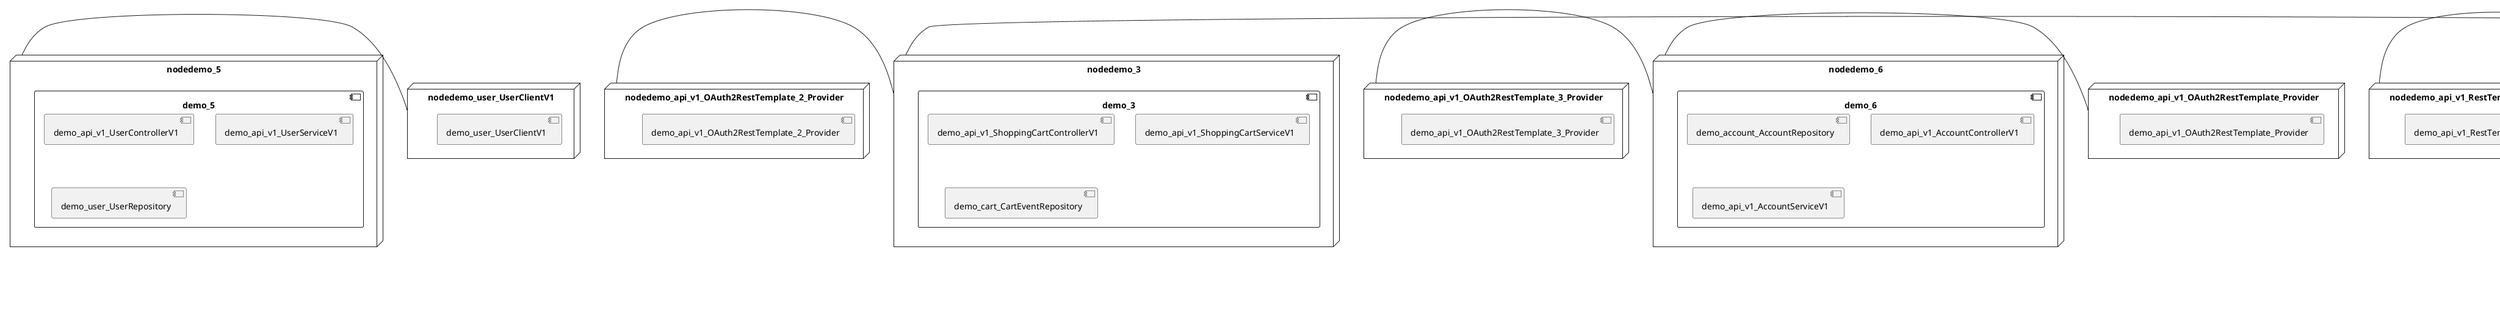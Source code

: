 @startuml
skinparam fixCircleLabelOverlapping true
skinparam componentStyle uml2
node nodedemo {
component demo {
[DatabaseInitializer] [[kbastani-spring-cloud-event-sourcing-example.system#_ST7Jp2iHEe-GSs1iSW0-0g]]
[demo_api_v1_OrderControllerV1] [[kbastani-spring-cloud-event-sourcing-example.system#_ST7Jp2iHEe-GSs1iSW0-0g]]
[demo_api_v1_OrderServiceV1] [[kbastani-spring-cloud-event-sourcing-example.system#_ST7Jp2iHEe-GSs1iSW0-0g]]
[demo_config_DatabaseInitializer] [[kbastani-spring-cloud-event-sourcing-example.system#_ST7Jp2iHEe-GSs1iSW0-0g]]
[demo_invoice_InvoiceRepository] [[kbastani-spring-cloud-event-sourcing-example.system#_ST7Jp2iHEe-GSs1iSW0-0g]]
[demo_order_OrderEventRepository] [[kbastani-spring-cloud-event-sourcing-example.system#_ST7Jp2iHEe-GSs1iSW0-0g]]
[demo_order_OrderRepository] [[kbastani-spring-cloud-event-sourcing-example.system#_ST7Jp2iHEe-GSs1iSW0-0g]]
}
}
node nodedemo_2 {
component demo_2 {
[demo_UserController] [[kbastani-spring-cloud-event-sourcing-example.system#_ST7Jp2iHEe-GSs1iSW0-0g]]
[demo_UserRepository] [[kbastani-spring-cloud-event-sourcing-example.system#_ST7Jp2iHEe-GSs1iSW0-0g]]
[demo_UserService] [[kbastani-spring-cloud-event-sourcing-example.system#_ST7Jp2iHEe-GSs1iSW0-0g]]
[demo_login_UserController] [[kbastani-spring-cloud-event-sourcing-example.system#_ST7Jp2iHEe-GSs1iSW0-0g]]
}
}
node nodedemo_3 {
component demo_3 {
[demo_api_v1_ShoppingCartControllerV1] [[kbastani-spring-cloud-event-sourcing-example.system#_ST7Jp2iHEe-GSs1iSW0-0g]]
[demo_api_v1_ShoppingCartServiceV1] [[kbastani-spring-cloud-event-sourcing-example.system#_ST7Jp2iHEe-GSs1iSW0-0g]]
[demo_cart_CartEventRepository] [[kbastani-spring-cloud-event-sourcing-example.system#_ST7Jp2iHEe-GSs1iSW0-0g]]
}
}
node nodedemo_4 {
component demo_4 {
[demo_api_v1_CatalogControllerV1] [[kbastani-spring-cloud-event-sourcing-example.system#_ST7Jp2iHEe-GSs1iSW0-0g]]
[demo_api_v1_CatalogServiceV1] [[kbastani-spring-cloud-event-sourcing-example.system#_ST7Jp2iHEe-GSs1iSW0-0g]]
[demo_catalog_CatalogInfoRepository] [[kbastani-spring-cloud-event-sourcing-example.system#_ST7Jp2iHEe-GSs1iSW0-0g]]
}
}
node nodedemo_5 {
component demo_5 {
[demo_api_v1_UserControllerV1] [[kbastani-spring-cloud-event-sourcing-example.system#_ST7Jp2iHEe-GSs1iSW0-0g]]
[demo_api_v1_UserServiceV1] [[kbastani-spring-cloud-event-sourcing-example.system#_ST7Jp2iHEe-GSs1iSW0-0g]]
[demo_user_UserRepository] [[kbastani-spring-cloud-event-sourcing-example.system#_ST7Jp2iHEe-GSs1iSW0-0g]]
}
}
node nodedemo_6 {
component demo_6 {
[demo_account_AccountRepository] [[kbastani-spring-cloud-event-sourcing-example.system#_ST7Jp2iHEe-GSs1iSW0-0g]]
[demo_api_v1_AccountControllerV1] [[kbastani-spring-cloud-event-sourcing-example.system#_ST7Jp2iHEe-GSs1iSW0-0g]]
[demo_api_v1_AccountServiceV1] [[kbastani-spring-cloud-event-sourcing-example.system#_ST7Jp2iHEe-GSs1iSW0-0g]]
}
}
node nodedemo_v1 {
component demo_v1 {
[demo_v1_InventoryControllerV1] [[kbastani-spring-cloud-event-sourcing-example.system#_ST7Jp2iHEe-GSs1iSW0-0g]]
[demo_v1_InventoryServiceV1] [[kbastani-spring-cloud-event-sourcing-example.system#_ST7Jp2iHEe-GSs1iSW0-0g]]
}
}
node nodedemo_api_v1_OAuth2RestTemplate_2_Provider {
[demo_api_v1_OAuth2RestTemplate_2_Provider] [[kbastani-spring-cloud-event-sourcing-example.system#_ST7Jp2iHEe-GSs1iSW0-0g]]
}
node nodedemo_api_v1_OAuth2RestTemplate_3_Provider {
[demo_api_v1_OAuth2RestTemplate_3_Provider] [[kbastani-spring-cloud-event-sourcing-example.system#_ST7Jp2iHEe-GSs1iSW0-0g]]
}
node nodedemo_api_v1_OAuth2RestTemplate_Provider {
[demo_api_v1_OAuth2RestTemplate_Provider] [[kbastani-spring-cloud-event-sourcing-example.system#_ST7Jp2iHEe-GSs1iSW0-0g]]
}
node nodedemo_api_v1_RestTemplate_2_Provider {
[demo_api_v1_RestTemplate_2_Provider] [[kbastani-spring-cloud-event-sourcing-example.system#_ST7Jp2iHEe-GSs1iSW0-0g]]
}
node nodedemo_api_v1_RestTemplate_Provider {
[demo_api_v1_RestTemplate_Provider] [[kbastani-spring-cloud-event-sourcing-example.system#_ST7Jp2iHEe-GSs1iSW0-0g]]
}
node nodedemo_inventory_InventoryRepository_Provider {
[demo_inventory_InventoryRepository_Provider] [[kbastani-spring-cloud-event-sourcing-example.system#_ST7Jp2iHEe-GSs1iSW0-0g]]
}
node nodedemo_login_AuthenticationManager_Provider {
[demo_login_AuthenticationManager_Provider] [[kbastani-spring-cloud-event-sourcing-example.system#_ST7Jp2iHEe-GSs1iSW0-0g]]
}
node nodedemo_login_ClientDetailsService_Provider {
[demo_login_ClientDetailsService_Provider] [[kbastani-spring-cloud-event-sourcing-example.system#_ST7Jp2iHEe-GSs1iSW0-0g]]
}
node nodedemo_login_HttpSessionSecurityContextRepository_Provider {
[demo_login_HttpSessionSecurityContextRepository_Provider] [[kbastani-spring-cloud-event-sourcing-example.system#_ST7Jp2iHEe-GSs1iSW0-0g]]
}
node nodedemo_login_LoginController {
[demo_login_LoginController] [[kbastani-spring-cloud-event-sourcing-example.system#_ST7Jp2iHEe-GSs1iSW0-0g]]
}
node nodedemo_product_ProductRepository_Provider {
[demo_product_ProductRepository_Provider] [[kbastani-spring-cloud-event-sourcing-example.system#_ST7Jp2iHEe-GSs1iSW0-0g]]
}
node nodedemo_user_UserClientV1 {
[demo_user_UserClientV1] [[kbastani-spring-cloud-event-sourcing-example.system#_ST7Jp2iHEe-GSs1iSW0-0g]]
}
node nodedemo_v1_Session_Provider {
[demo_v1_Session_Provider] [[kbastani-spring-cloud-event-sourcing-example.system#_ST7Jp2iHEe-GSs1iSW0-0g]]
}
[nodedemo_5] - [nodedemo_user_UserClientV1]
[nodedemo_api_v1_OAuth2RestTemplate_2_Provider] - [nodedemo_3]
[nodedemo_api_v1_OAuth2RestTemplate_3_Provider] - [nodedemo_6]
[nodedemo_api_v1_OAuth2RestTemplate_Provider] - [nodedemo_6]
[nodedemo_api_v1_RestTemplate_2_Provider] - [nodedemo_4]
[nodedemo_api_v1_RestTemplate_Provider] - [nodedemo_3]
[nodedemo_inventory_InventoryRepository_Provider] - [nodedemo_v1]
[nodedemo_login_AuthenticationManager_Provider] - [nodedemo_login_LoginController]
[nodedemo_login_ClientDetailsService_Provider] - [nodedemo_login_LoginController]
[nodedemo_login_HttpSessionSecurityContextRepository_Provider] - [nodedemo_login_LoginController]
[nodedemo_product_ProductRepository_Provider] - [nodedemo_v1]
[nodedemo_v1_Session_Provider] - [nodedemo_v1]

@enduml
